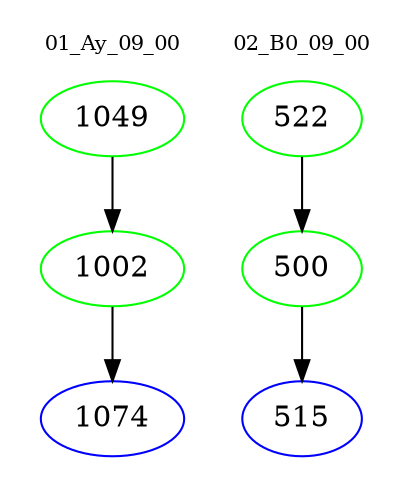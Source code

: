 digraph{
subgraph cluster_0 {
color = white
label = "01_Ay_09_00";
fontsize=10;
T0_1049 [label="1049", color="green"]
T0_1049 -> T0_1002 [color="black"]
T0_1002 [label="1002", color="green"]
T0_1002 -> T0_1074 [color="black"]
T0_1074 [label="1074", color="blue"]
}
subgraph cluster_1 {
color = white
label = "02_B0_09_00";
fontsize=10;
T1_522 [label="522", color="green"]
T1_522 -> T1_500 [color="black"]
T1_500 [label="500", color="green"]
T1_500 -> T1_515 [color="black"]
T1_515 [label="515", color="blue"]
}
}

